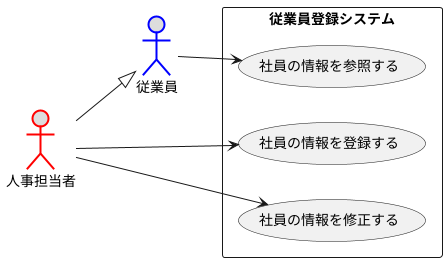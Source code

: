 @startuml ユースケース図
left to right direction
actor 人事担当者 #DDDDDD;line:Red;line.bold;
actor 従業員 #DDDDDD;line:Blue;line.bold;
rectangle 従業員登録システム {
    usecase 社員の情報を参照する 
    usecase 社員の情報を登録する 
    usecase 社員の情報を修正する
}
従業員 --> 社員の情報を参照する
人事担当者--> 社員の情報を修正する
人事担当者 --> 社員の情報を登録する
人事担当者 --|> 従業員
@enduml